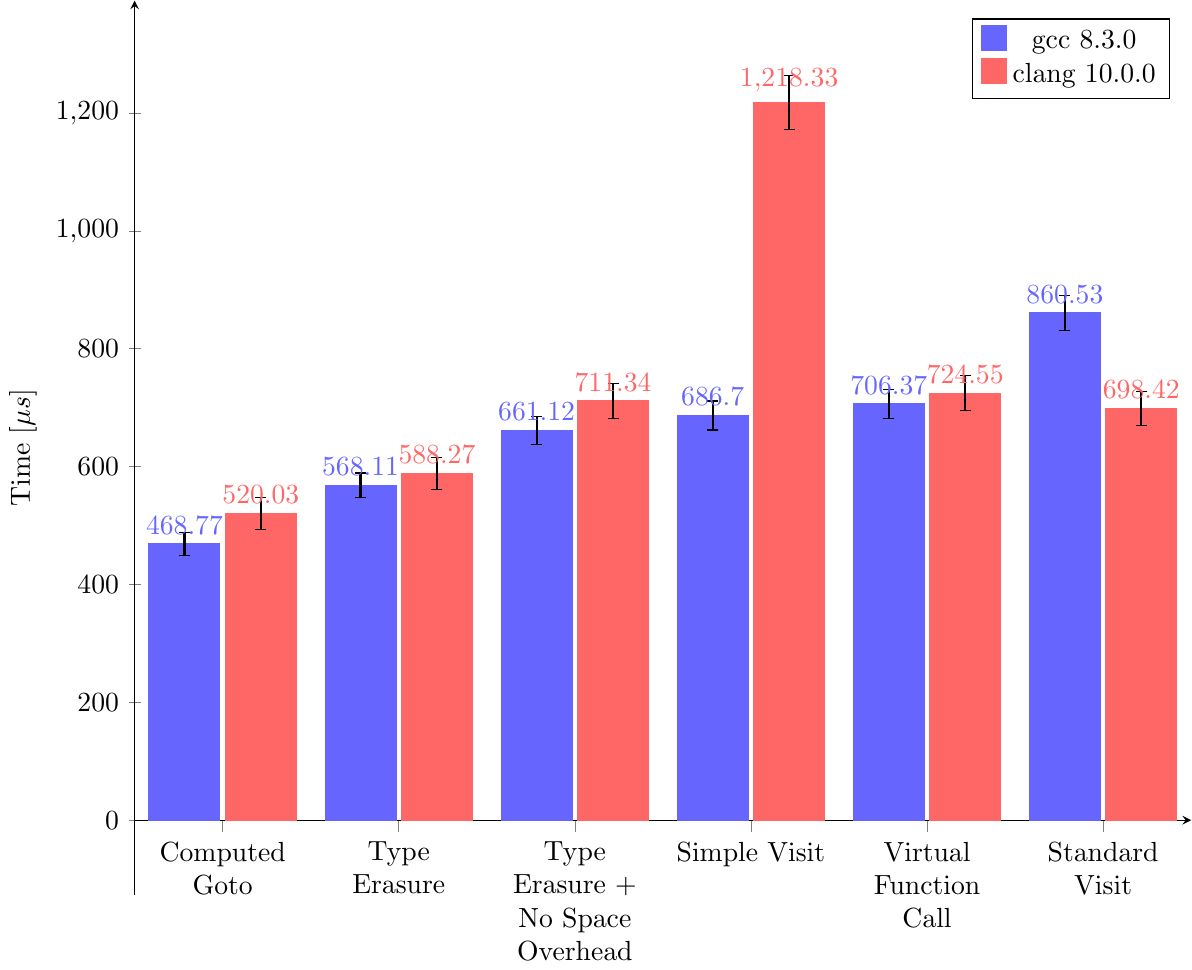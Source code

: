 \documentclass{standalone}
\usepackage[utf8]{inputenc}
\usepackage{tikz}
\usepackage{pgfplots}
%gcc 8.3.0
% Standard Variant: Mean 860.529 micro seconds, Standard Deviation 29.421 micro seconds
% OOP: Mean 706.37 micro seconds, Standard Deviation 24.447 micro seconds
% Simple Variant: Mean 686.704 micro seconds, Standard Deviation 24.632 micro seconds
% SmallTaskRef: Mean 661.123 micro seconds, Standard Deviation 23.412 micro seconds
% TaskRef: Mean 568.11 micro seconds, Standard Deviation 21.05 micro seconds
% computed gotos: Mean 468.772 micro seconds, Standard Deviation 20.029 micro seconds

%clang 10.0.0
% TaskRef: Mean 588.269 micro seconds, Standard Deviation 26.785 micro seconds
% SmallTaskRef: Mean 711.342 micro seconds, Standard Deviation 29.086 micro seconds
% Simple Variant: Mean 1218.33 micro seconds, Standard Deviation 45.952 micro seconds
% OOP: Mean 724.547 micro seconds, Standard Deviation 29.396 micro seconds
% Standard Variant: Mean 698.42 micro seconds, Standard Deviation 28.429 micro seconds
% computed gotos: Mean 520.033 micro seconds, Standard Deviation 27.194 micro seconds
\pgfplotsset{compat=newest}
\pgfplotsset{% basis: example on p. 262 of the pgfplots manual
    /pgfplots/area legend/.style={
        /pgfplots/legend image code/.code={
            \fill[##1] (0cm,0.6em) rectangle (0.9em,-0.3em);
}, },
}


\begin{document}
\centering
\begin{tikzpicture}

\begin{axis}[%
width=15cm,
axis x line=center,
axis y line=left,
symbolic x coords={Computed Goto, Type Erasure,Type Erasure + No Space Overhead,Simple Visit,Virtual Function Call, Standard Visit},
enlargelimits=true,
ymin=0,
nodes near coords,
ylabel style={align=center},
ylabel={Time [$\mu s$]},
x tick label style={/pgf/number format/1000 sep=,text width=2cm,align=center},
ybar,
bar width=0.9cm,
xtick=data, area legend,
]
\addplot[
blue!60!white, 
fill=blue!60!white, 
error bars/.cd,
y dir=both,
y explicit,
error bar style={thick,black}]
	coordinates {(Computed Goto,468.772) +- (-20.029, 20.029) (Type Erasure,568.11) +- (-21.05, 21.05) (Type Erasure + No Space Overhead,661.123) +- (-23.412, 23.412)
		 (Simple Visit,686.704) +- (-24.632, 24.632) (Virtual Function Call,706.37) +- (-24.447, 24.447) (Standard Visit,860.529) +- (-29.421, 29.421)};
\addplot[
red!60!white, 
fill=red!60!white,
error bars/.cd,
y dir=both,
y explicit,
error bar style={thick,black}] 
	coordinates {(Computed Goto,520.033) +- (-27.194, 27.194) (Type Erasure,588.269) +- (-26.785, 26.785) (Type Erasure + No Space Overhead,711.342) +- (-29.086, 29.086)
		 (Simple Visit,1218.33) +- (-45.952, 45.952) (Virtual Function Call,724.547) +- (-29.396, 29.396) (Standard Visit,698.42) +- (-28.429, 28.429)};
\legend{gcc 8.3.0, clang 10.0.0}
\end{axis}
\end{tikzpicture}

\end{document}
